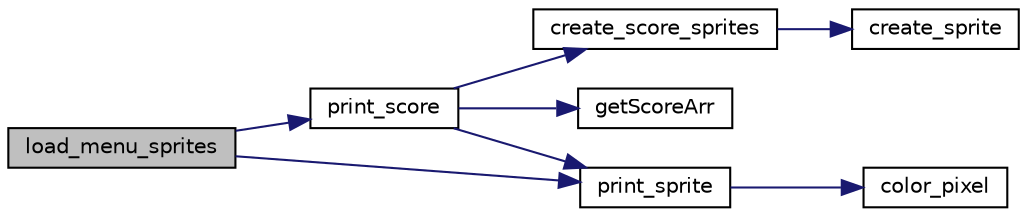 digraph "load_menu_sprites"
{
 // LATEX_PDF_SIZE
  edge [fontname="Helvetica",fontsize="10",labelfontname="Helvetica",labelfontsize="10"];
  node [fontname="Helvetica",fontsize="10",shape=record];
  rankdir="LR";
  Node1 [label="load_menu_sprites",height=0.2,width=0.4,color="black", fillcolor="grey75", style="filled", fontcolor="black",tooltip="Imprime os sprites do menu."];
  Node1 -> Node2 [color="midnightblue",fontsize="10",style="solid",fontname="Helvetica"];
  Node2 [label="print_score",height=0.2,width=0.4,color="black", fillcolor="white", style="filled",URL="$_g_ame_8c.html#a4ccd6296e1b4fc39229ee641f33dd039",tooltip="imprime no ecra, nas posicoes espicificadas por x e y, os sprites relativos ao valor de score."];
  Node2 -> Node3 [color="midnightblue",fontsize="10",style="solid",fontname="Helvetica"];
  Node3 [label="create_score_sprites",height=0.2,width=0.4,color="black", fillcolor="white", style="filled",URL="$_g_ame_8c.html#ab9db09bce218e3e0d24461ce5ea06b97",tooltip="cria na posicao x e y os sprites do score."];
  Node3 -> Node4 [color="midnightblue",fontsize="10",style="solid",fontname="Helvetica"];
  Node4 [label="create_sprite",height=0.2,width=0.4,color="black", fillcolor="white", style="filled",URL="$group__sprite.html#ga44296560184704089b03b7b68c0b71ac",tooltip=" "];
  Node2 -> Node5 [color="midnightblue",fontsize="10",style="solid",fontname="Helvetica"];
  Node5 [label="getScoreArr",height=0.2,width=0.4,color="black", fillcolor="white", style="filled",URL="$_g_ame_8c.html#a09cea5ed65e18211f8c842c171b9fc57",tooltip=" "];
  Node2 -> Node6 [color="midnightblue",fontsize="10",style="solid",fontname="Helvetica"];
  Node6 [label="print_sprite",height=0.2,width=0.4,color="black", fillcolor="white", style="filled",URL="$group__sprite.html#ga7a159af8a84bb09c896edccff25275a4",tooltip=" "];
  Node6 -> Node7 [color="midnightblue",fontsize="10",style="solid",fontname="Helvetica"];
  Node7 [label="color_pixel",height=0.2,width=0.4,color="black", fillcolor="white", style="filled",URL="$graphic_8c.html#afa705001911d815ef1723ede0c467783",tooltip="coloriza um pixel na posicao (x,y) com a cor color."];
  Node1 -> Node6 [color="midnightblue",fontsize="10",style="solid",fontname="Helvetica"];
}
